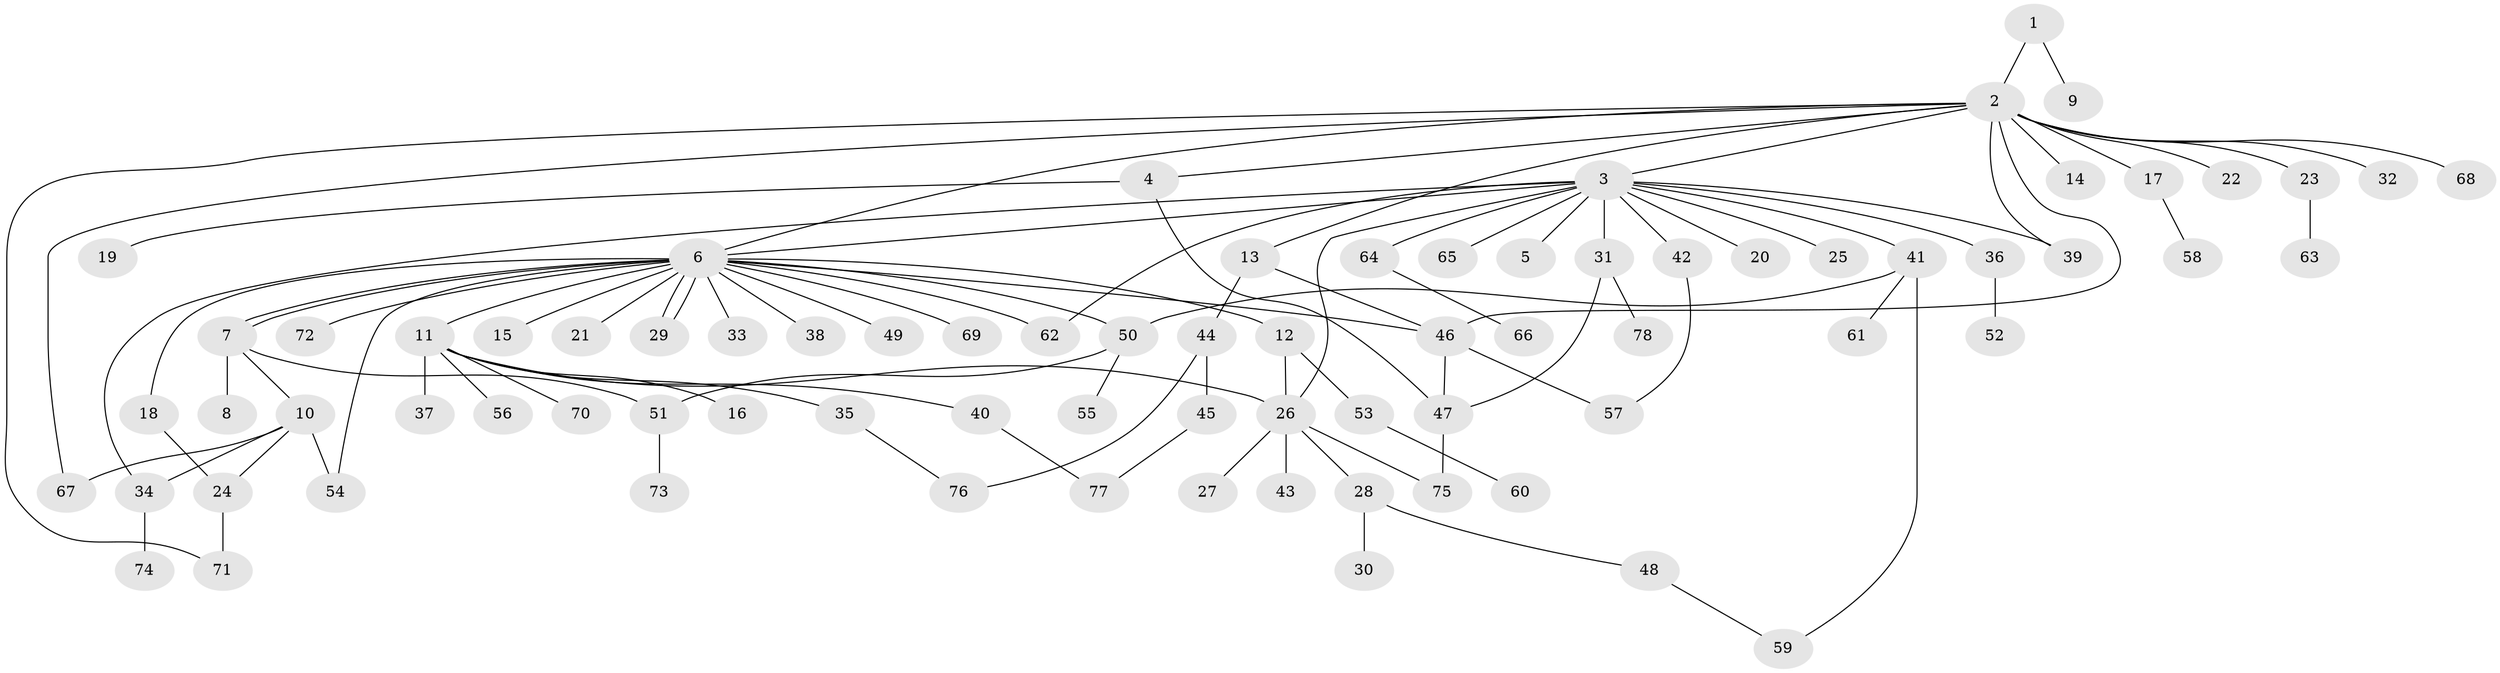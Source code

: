 // coarse degree distribution, {1: 0.44642857142857145, 14: 0.03571428571428571, 2: 0.2857142857142857, 19: 0.017857142857142856, 4: 0.03571428571428571, 6: 0.017857142857142856, 7: 0.017857142857142856, 8: 0.017857142857142856, 3: 0.10714285714285714, 5: 0.017857142857142856}
// Generated by graph-tools (version 1.1) at 2025/23/03/03/25 07:23:50]
// undirected, 78 vertices, 100 edges
graph export_dot {
graph [start="1"]
  node [color=gray90,style=filled];
  1;
  2;
  3;
  4;
  5;
  6;
  7;
  8;
  9;
  10;
  11;
  12;
  13;
  14;
  15;
  16;
  17;
  18;
  19;
  20;
  21;
  22;
  23;
  24;
  25;
  26;
  27;
  28;
  29;
  30;
  31;
  32;
  33;
  34;
  35;
  36;
  37;
  38;
  39;
  40;
  41;
  42;
  43;
  44;
  45;
  46;
  47;
  48;
  49;
  50;
  51;
  52;
  53;
  54;
  55;
  56;
  57;
  58;
  59;
  60;
  61;
  62;
  63;
  64;
  65;
  66;
  67;
  68;
  69;
  70;
  71;
  72;
  73;
  74;
  75;
  76;
  77;
  78;
  1 -- 2;
  1 -- 9;
  2 -- 3;
  2 -- 4;
  2 -- 6;
  2 -- 13;
  2 -- 14;
  2 -- 17;
  2 -- 22;
  2 -- 23;
  2 -- 32;
  2 -- 39;
  2 -- 46;
  2 -- 67;
  2 -- 68;
  2 -- 71;
  3 -- 5;
  3 -- 6;
  3 -- 20;
  3 -- 25;
  3 -- 26;
  3 -- 31;
  3 -- 34;
  3 -- 36;
  3 -- 39;
  3 -- 41;
  3 -- 42;
  3 -- 62;
  3 -- 64;
  3 -- 65;
  4 -- 19;
  4 -- 47;
  6 -- 7;
  6 -- 7;
  6 -- 11;
  6 -- 12;
  6 -- 15;
  6 -- 18;
  6 -- 21;
  6 -- 29;
  6 -- 29;
  6 -- 33;
  6 -- 38;
  6 -- 46;
  6 -- 49;
  6 -- 50;
  6 -- 54;
  6 -- 62;
  6 -- 69;
  6 -- 72;
  7 -- 8;
  7 -- 10;
  7 -- 51;
  10 -- 24;
  10 -- 34;
  10 -- 54;
  10 -- 67;
  11 -- 16;
  11 -- 26;
  11 -- 35;
  11 -- 37;
  11 -- 40;
  11 -- 56;
  11 -- 70;
  12 -- 26;
  12 -- 53;
  13 -- 44;
  13 -- 46;
  17 -- 58;
  18 -- 24;
  23 -- 63;
  24 -- 71;
  26 -- 27;
  26 -- 28;
  26 -- 43;
  26 -- 75;
  28 -- 30;
  28 -- 48;
  31 -- 47;
  31 -- 78;
  34 -- 74;
  35 -- 76;
  36 -- 52;
  40 -- 77;
  41 -- 50;
  41 -- 59;
  41 -- 61;
  42 -- 57;
  44 -- 45;
  44 -- 76;
  45 -- 77;
  46 -- 47;
  46 -- 57;
  47 -- 75;
  48 -- 59;
  50 -- 51;
  50 -- 55;
  51 -- 73;
  53 -- 60;
  64 -- 66;
}
